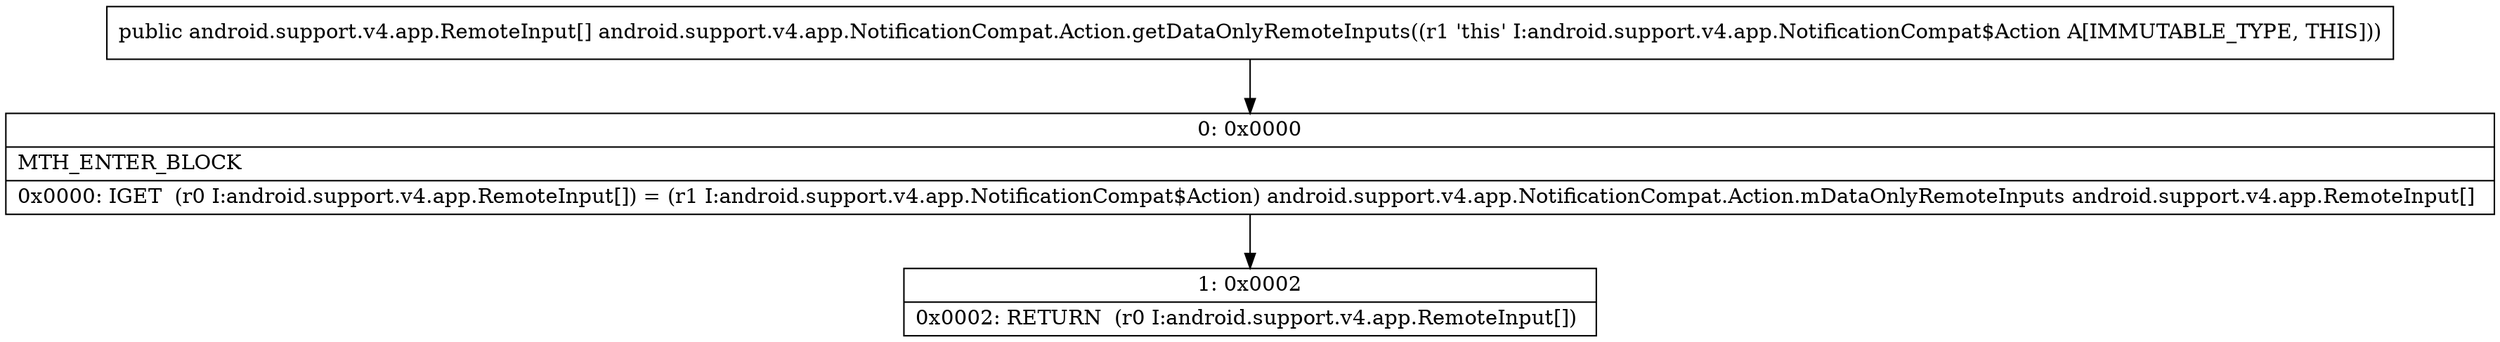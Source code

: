 digraph "CFG forandroid.support.v4.app.NotificationCompat.Action.getDataOnlyRemoteInputs()[Landroid\/support\/v4\/app\/RemoteInput;" {
Node_0 [shape=record,label="{0\:\ 0x0000|MTH_ENTER_BLOCK\l|0x0000: IGET  (r0 I:android.support.v4.app.RemoteInput[]) = (r1 I:android.support.v4.app.NotificationCompat$Action) android.support.v4.app.NotificationCompat.Action.mDataOnlyRemoteInputs android.support.v4.app.RemoteInput[] \l}"];
Node_1 [shape=record,label="{1\:\ 0x0002|0x0002: RETURN  (r0 I:android.support.v4.app.RemoteInput[]) \l}"];
MethodNode[shape=record,label="{public android.support.v4.app.RemoteInput[] android.support.v4.app.NotificationCompat.Action.getDataOnlyRemoteInputs((r1 'this' I:android.support.v4.app.NotificationCompat$Action A[IMMUTABLE_TYPE, THIS])) }"];
MethodNode -> Node_0;
Node_0 -> Node_1;
}

